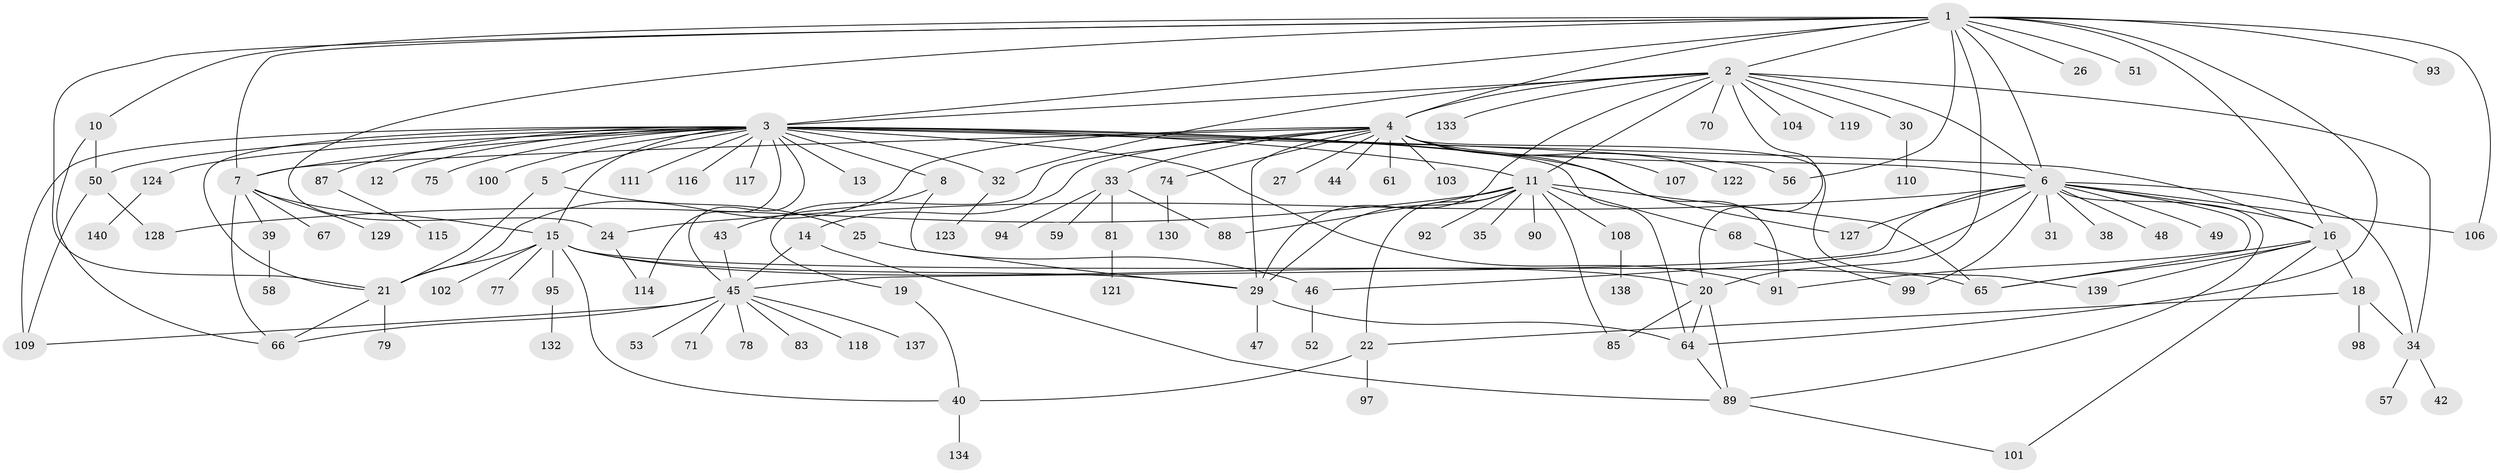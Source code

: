// Generated by graph-tools (version 1.1) at 2025/51/02/27/25 19:51:55]
// undirected, 110 vertices, 167 edges
graph export_dot {
graph [start="1"]
  node [color=gray90,style=filled];
  1 [super="+82"];
  2 [super="+73"];
  3 [super="+9"];
  4 [super="+17"];
  5 [super="+36"];
  6 [super="+96"];
  7 [super="+112"];
  8 [super="+120"];
  10 [super="+80"];
  11 [super="+55"];
  12;
  13;
  14;
  15 [super="+84"];
  16 [super="+37"];
  18;
  19;
  20 [super="+62"];
  21 [super="+28"];
  22 [super="+23"];
  24 [super="+86"];
  25 [super="+41"];
  26;
  27;
  29 [super="+60"];
  30;
  31;
  32;
  33 [super="+72"];
  34 [super="+63"];
  35;
  38;
  39;
  40;
  42;
  43;
  44 [super="+125"];
  45 [super="+69"];
  46;
  47;
  48;
  49;
  50 [super="+76"];
  51 [super="+54"];
  52;
  53;
  56;
  57;
  58 [super="+126"];
  59;
  61;
  64 [super="+136"];
  65 [super="+105"];
  66;
  67;
  68;
  70;
  71;
  74;
  75;
  77;
  78;
  79;
  81;
  83;
  85 [super="+113"];
  87;
  88;
  89 [super="+135"];
  90;
  91;
  92;
  93;
  94;
  95;
  97;
  98;
  99;
  100;
  101;
  102;
  103;
  104;
  106;
  107;
  108;
  109;
  110;
  111;
  114 [super="+141"];
  115;
  116;
  117;
  118;
  119;
  121;
  122;
  123;
  124;
  127;
  128;
  129;
  130 [super="+131"];
  132;
  133;
  134;
  137;
  138;
  139;
  140;
  1 -- 2;
  1 -- 3 [weight=2];
  1 -- 4 [weight=2];
  1 -- 6;
  1 -- 7;
  1 -- 10;
  1 -- 16 [weight=2];
  1 -- 21;
  1 -- 24;
  1 -- 26;
  1 -- 51;
  1 -- 56;
  1 -- 64;
  1 -- 93;
  1 -- 106;
  1 -- 20;
  2 -- 4;
  2 -- 11;
  2 -- 20;
  2 -- 29;
  2 -- 30;
  2 -- 70;
  2 -- 119;
  2 -- 133;
  2 -- 3;
  2 -- 32;
  2 -- 104;
  2 -- 6;
  2 -- 34;
  3 -- 5;
  3 -- 7;
  3 -- 8;
  3 -- 11;
  3 -- 12;
  3 -- 16;
  3 -- 21;
  3 -- 45;
  3 -- 56;
  3 -- 87;
  3 -- 109;
  3 -- 114;
  3 -- 116;
  3 -- 117;
  3 -- 127;
  3 -- 32;
  3 -- 100;
  3 -- 75;
  3 -- 13;
  3 -- 15;
  3 -- 111;
  3 -- 50;
  3 -- 91;
  3 -- 124;
  3 -- 64;
  4 -- 6 [weight=2];
  4 -- 14;
  4 -- 19;
  4 -- 21 [weight=2];
  4 -- 27;
  4 -- 29;
  4 -- 33;
  4 -- 61;
  4 -- 103;
  4 -- 139;
  4 -- 7;
  4 -- 74;
  4 -- 107;
  4 -- 44;
  4 -- 122;
  4 -- 91;
  5 -- 25;
  5 -- 21;
  6 -- 16;
  6 -- 31;
  6 -- 34;
  6 -- 38;
  6 -- 46;
  6 -- 48;
  6 -- 49;
  6 -- 65;
  6 -- 99;
  6 -- 106;
  6 -- 127;
  6 -- 45;
  6 -- 89;
  6 -- 24;
  7 -- 15;
  7 -- 39;
  7 -- 66;
  7 -- 67;
  7 -- 129;
  8 -- 43;
  8 -- 29;
  10 -- 66;
  10 -- 50;
  11 -- 22;
  11 -- 35;
  11 -- 65;
  11 -- 68;
  11 -- 85;
  11 -- 88;
  11 -- 90;
  11 -- 92;
  11 -- 108;
  11 -- 128;
  11 -- 29;
  14 -- 45;
  14 -- 89;
  15 -- 21;
  15 -- 40;
  15 -- 65;
  15 -- 77;
  15 -- 95;
  15 -- 102;
  15 -- 29;
  15 -- 20;
  16 -- 18;
  16 -- 65;
  16 -- 91;
  16 -- 139;
  16 -- 101;
  18 -- 22;
  18 -- 98;
  18 -- 34;
  19 -- 40;
  20 -- 64;
  20 -- 89;
  20 -- 85;
  21 -- 66;
  21 -- 79;
  22 -- 40;
  22 -- 97;
  24 -- 114;
  25 -- 46;
  29 -- 47;
  29 -- 64;
  30 -- 110;
  32 -- 123;
  33 -- 59;
  33 -- 81;
  33 -- 88;
  33 -- 94;
  34 -- 42;
  34 -- 57;
  39 -- 58;
  40 -- 134;
  43 -- 45;
  45 -- 53;
  45 -- 78;
  45 -- 83;
  45 -- 109;
  45 -- 137;
  45 -- 66;
  45 -- 118;
  45 -- 71;
  46 -- 52;
  50 -- 109;
  50 -- 128;
  64 -- 89;
  68 -- 99;
  74 -- 130;
  81 -- 121;
  87 -- 115;
  89 -- 101;
  95 -- 132;
  108 -- 138;
  124 -- 140;
}
